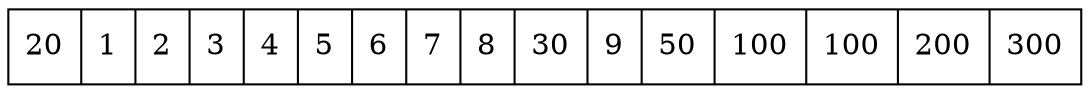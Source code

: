 digraph G{ node [shape = record ];
 rankdir=LR;X[label="{ 20|1|2|3|4|5|6|7|8|30|9|50|100|100|200|300}"]}
